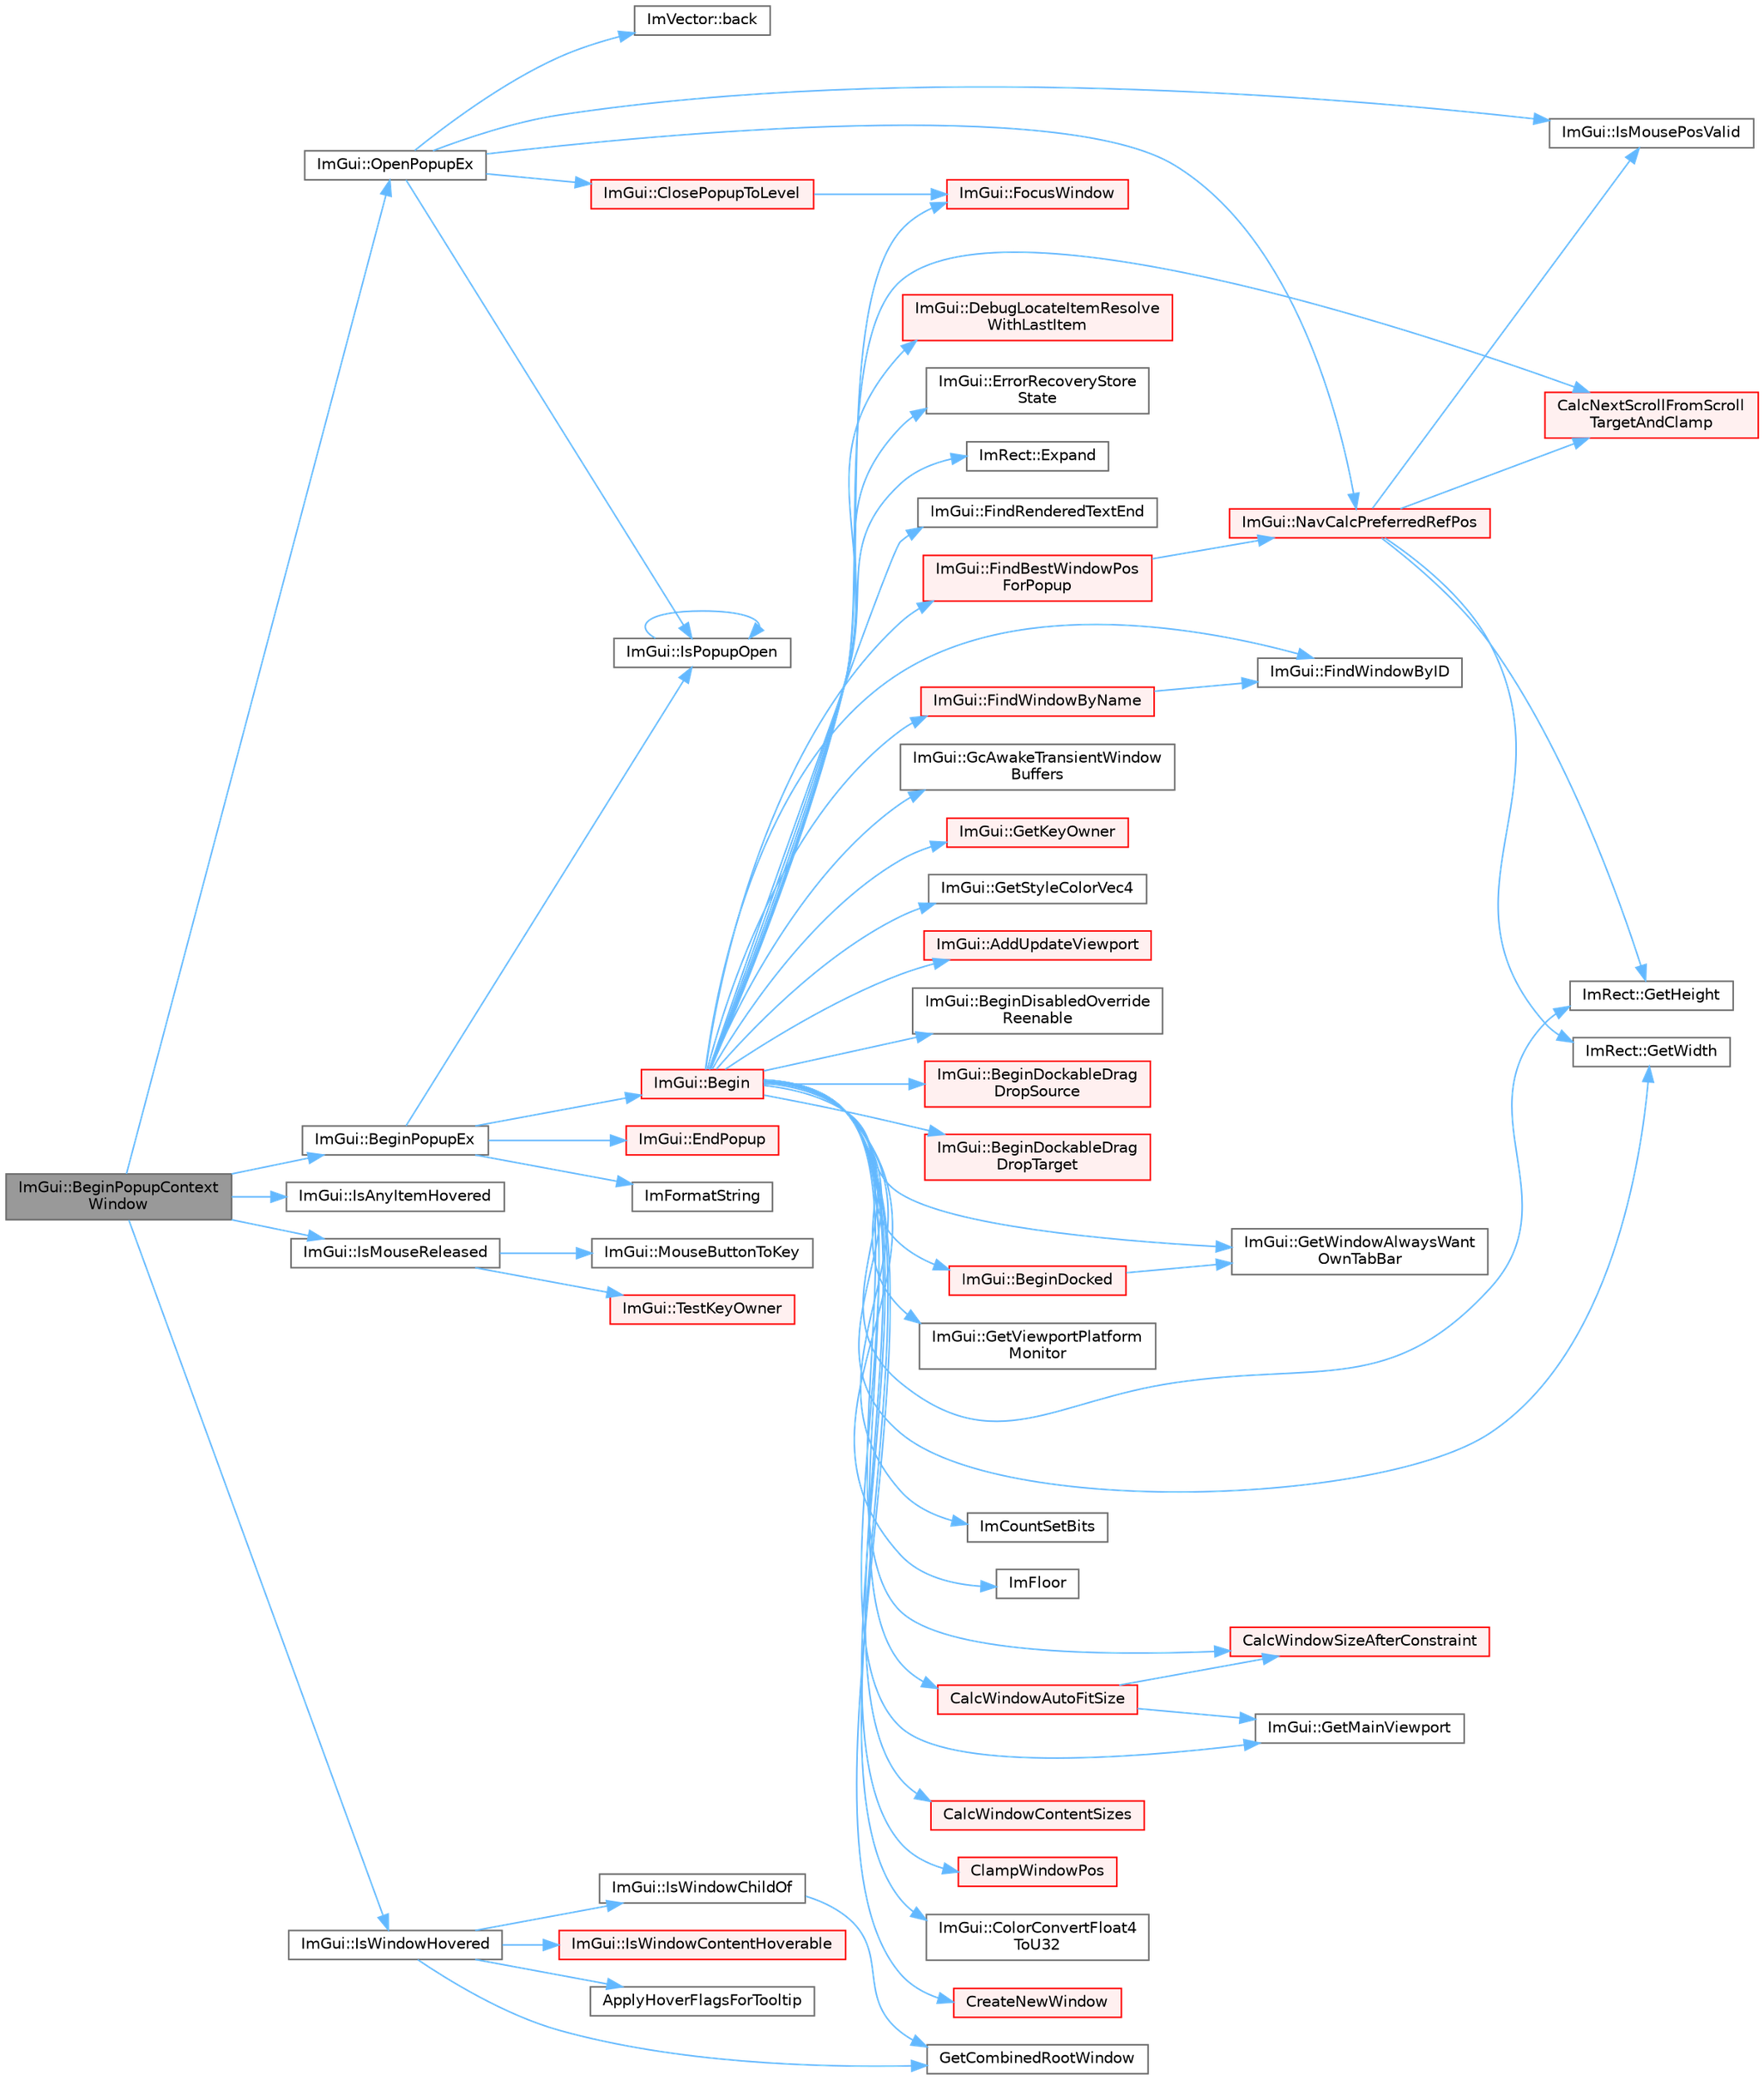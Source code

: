 digraph "ImGui::BeginPopupContextWindow"
{
 // LATEX_PDF_SIZE
  bgcolor="transparent";
  edge [fontname=Helvetica,fontsize=10,labelfontname=Helvetica,labelfontsize=10];
  node [fontname=Helvetica,fontsize=10,shape=box,height=0.2,width=0.4];
  rankdir="LR";
  Node1 [id="Node000001",label="ImGui::BeginPopupContext\lWindow",height=0.2,width=0.4,color="gray40", fillcolor="grey60", style="filled", fontcolor="black",tooltip=" "];
  Node1 -> Node2 [id="edge1_Node000001_Node000002",color="steelblue1",style="solid",tooltip=" "];
  Node2 [id="Node000002",label="ImGui::BeginPopupEx",height=0.2,width=0.4,color="grey40", fillcolor="white", style="filled",URL="$namespace_im_gui.html#a9bb87665314f24d473daefd570d43db1",tooltip=" "];
  Node2 -> Node3 [id="edge2_Node000002_Node000003",color="steelblue1",style="solid",tooltip=" "];
  Node3 [id="Node000003",label="ImGui::Begin",height=0.2,width=0.4,color="red", fillcolor="#FFF0F0", style="filled",URL="$namespace_im_gui.html#a581e58db0bc930bafa4a5d23093a2b99",tooltip=" "];
  Node3 -> Node4 [id="edge3_Node000003_Node000004",color="steelblue1",style="solid",tooltip=" "];
  Node4 [id="Node000004",label="ImGui::AddUpdateViewport",height=0.2,width=0.4,color="red", fillcolor="#FFF0F0", style="filled",URL="$namespace_im_gui.html#ada58e5d3e2efc3cef60f213d771408d8",tooltip=" "];
  Node3 -> Node20 [id="edge4_Node000003_Node000020",color="steelblue1",style="solid",tooltip=" "];
  Node20 [id="Node000020",label="ImGui::BeginDisabledOverride\lReenable",height=0.2,width=0.4,color="grey40", fillcolor="white", style="filled",URL="$namespace_im_gui.html#a26b36756e219b7129f894e1c2feb17a8",tooltip=" "];
  Node3 -> Node21 [id="edge5_Node000003_Node000021",color="steelblue1",style="solid",tooltip=" "];
  Node21 [id="Node000021",label="ImGui::BeginDockableDrag\lDropSource",height=0.2,width=0.4,color="red", fillcolor="#FFF0F0", style="filled",URL="$namespace_im_gui.html#a7a435b1565d4884e42a5ee5667f21a1f",tooltip=" "];
  Node3 -> Node370 [id="edge6_Node000003_Node000370",color="steelblue1",style="solid",tooltip=" "];
  Node370 [id="Node000370",label="ImGui::BeginDockableDrag\lDropTarget",height=0.2,width=0.4,color="red", fillcolor="#FFF0F0", style="filled",URL="$namespace_im_gui.html#a1725ff3becdb963b97c16d69d4c9f308",tooltip=" "];
  Node3 -> Node414 [id="edge7_Node000003_Node000414",color="steelblue1",style="solid",tooltip=" "];
  Node414 [id="Node000414",label="ImGui::BeginDocked",height=0.2,width=0.4,color="red", fillcolor="#FFF0F0", style="filled",URL="$namespace_im_gui.html#a627bb85e7c0ab597360f63719bfb1e55",tooltip=" "];
  Node414 -> Node458 [id="edge8_Node000414_Node000458",color="steelblue1",style="solid",tooltip=" "];
  Node458 [id="Node000458",label="ImGui::GetWindowAlwaysWant\lOwnTabBar",height=0.2,width=0.4,color="grey40", fillcolor="white", style="filled",URL="$namespace_im_gui.html#ae1208499040a30ab6dfd30ca0d14fbc2",tooltip=" "];
  Node3 -> Node263 [id="edge9_Node000003_Node000263",color="steelblue1",style="solid",tooltip=" "];
  Node263 [id="Node000263",label="CalcNextScrollFromScroll\lTargetAndClamp",height=0.2,width=0.4,color="red", fillcolor="#FFF0F0", style="filled",URL="$imgui_8cpp.html#a07abb80a54115cb5cf9da03351e29533",tooltip=" "];
  Node3 -> Node239 [id="edge10_Node000003_Node000239",color="steelblue1",style="solid",tooltip=" "];
  Node239 [id="Node000239",label="CalcWindowAutoFitSize",height=0.2,width=0.4,color="red", fillcolor="#FFF0F0", style="filled",URL="$imgui_8cpp.html#acbe6338daf87dc6ab636f02f1367eb41",tooltip=" "];
  Node239 -> Node242 [id="edge11_Node000239_Node000242",color="steelblue1",style="solid",tooltip=" "];
  Node242 [id="Node000242",label="CalcWindowSizeAfterConstraint",height=0.2,width=0.4,color="red", fillcolor="#FFF0F0", style="filled",URL="$imgui_8cpp.html#a0c4618a6985c33c4936f1d9f1c7b26b4",tooltip=" "];
  Node239 -> Node243 [id="edge12_Node000239_Node000243",color="steelblue1",style="solid",tooltip=" "];
  Node243 [id="Node000243",label="ImGui::GetMainViewport",height=0.2,width=0.4,color="grey40", fillcolor="white", style="filled",URL="$namespace_im_gui.html#a7bf620af1d66ee7d7b06701894d23e60",tooltip=" "];
  Node3 -> Node244 [id="edge13_Node000003_Node000244",color="steelblue1",style="solid",tooltip=" "];
  Node244 [id="Node000244",label="CalcWindowContentSizes",height=0.2,width=0.4,color="red", fillcolor="#FFF0F0", style="filled",URL="$imgui_8cpp.html#a6eddef51b4880a9f1dca88837f71fc6e",tooltip=" "];
  Node3 -> Node242 [id="edge14_Node000003_Node000242",color="steelblue1",style="solid",tooltip=" "];
  Node3 -> Node460 [id="edge15_Node000003_Node000460",color="steelblue1",style="solid",tooltip=" "];
  Node460 [id="Node000460",label="ClampWindowPos",height=0.2,width=0.4,color="red", fillcolor="#FFF0F0", style="filled",URL="$imgui_8cpp.html#a27b88f27774c413d5578ab6a3f989872",tooltip=" "];
  Node3 -> Node90 [id="edge16_Node000003_Node000090",color="steelblue1",style="solid",tooltip=" "];
  Node90 [id="Node000090",label="ImGui::ColorConvertFloat4\lToU32",height=0.2,width=0.4,color="grey40", fillcolor="white", style="filled",URL="$namespace_im_gui.html#abe2691de0b1a71c774ab24cc91564a94",tooltip=" "];
  Node3 -> Node461 [id="edge17_Node000003_Node000461",color="steelblue1",style="solid",tooltip=" "];
  Node461 [id="Node000461",label="CreateNewWindow",height=0.2,width=0.4,color="red", fillcolor="#FFF0F0", style="filled",URL="$imgui_8cpp.html#a3c92847eb67e7138e6f9af0ee66d3b33",tooltip=" "];
  Node3 -> Node112 [id="edge18_Node000003_Node000112",color="steelblue1",style="solid",tooltip=" "];
  Node112 [id="Node000112",label="ImGui::DebugLocateItemResolve\lWithLastItem",height=0.2,width=0.4,color="red", fillcolor="#FFF0F0", style="filled",URL="$namespace_im_gui.html#ae8ab0d7dfc90af8e82db3ed9e7829219",tooltip=" "];
  Node3 -> Node467 [id="edge19_Node000003_Node000467",color="steelblue1",style="solid",tooltip=" "];
  Node467 [id="Node000467",label="ImGui::ErrorRecoveryStore\lState",height=0.2,width=0.4,color="grey40", fillcolor="white", style="filled",URL="$namespace_im_gui.html#ac961d81019f580ffaec6b8857635a348",tooltip=" "];
  Node3 -> Node193 [id="edge20_Node000003_Node000193",color="steelblue1",style="solid",tooltip=" "];
  Node193 [id="Node000193",label="ImRect::Expand",height=0.2,width=0.4,color="grey40", fillcolor="white", style="filled",URL="$struct_im_rect.html#af33a7424c3341d08acd69da30c27c753",tooltip=" "];
  Node3 -> Node468 [id="edge21_Node000003_Node000468",color="steelblue1",style="solid",tooltip=" "];
  Node468 [id="Node000468",label="ImGui::FindBestWindowPos\lForPopup",height=0.2,width=0.4,color="red", fillcolor="#FFF0F0", style="filled",URL="$namespace_im_gui.html#a310ff87cbe678e2c632bf1f5577a7fbd",tooltip=" "];
  Node468 -> Node262 [id="edge22_Node000468_Node000262",color="steelblue1",style="solid",tooltip=" "];
  Node262 [id="Node000262",label="ImGui::NavCalcPreferredRefPos",height=0.2,width=0.4,color="red", fillcolor="#FFF0F0", style="filled",URL="$namespace_im_gui.html#a3fedd0a136d52d72d2fd1e3139b4272c",tooltip=" "];
  Node262 -> Node263 [id="edge23_Node000262_Node000263",color="steelblue1",style="solid",tooltip=" "];
  Node262 -> Node14 [id="edge24_Node000262_Node000014",color="steelblue1",style="solid",tooltip=" "];
  Node14 [id="Node000014",label="ImRect::GetHeight",height=0.2,width=0.4,color="grey40", fillcolor="white", style="filled",URL="$struct_im_rect.html#a748d8ae9cb26508951ec6e2f2df0625b",tooltip=" "];
  Node262 -> Node15 [id="edge25_Node000262_Node000015",color="steelblue1",style="solid",tooltip=" "];
  Node15 [id="Node000015",label="ImRect::GetWidth",height=0.2,width=0.4,color="grey40", fillcolor="white", style="filled",URL="$struct_im_rect.html#afa75cb8491f20901c96166d17dcddac4",tooltip=" "];
  Node262 -> Node261 [id="edge26_Node000262_Node000261",color="steelblue1",style="solid",tooltip=" "];
  Node261 [id="Node000261",label="ImGui::IsMousePosValid",height=0.2,width=0.4,color="grey40", fillcolor="white", style="filled",URL="$namespace_im_gui.html#a22d482190e8f549d5904aded1c6f7778",tooltip=" "];
  Node3 -> Node148 [id="edge27_Node000003_Node000148",color="steelblue1",style="solid",tooltip=" "];
  Node148 [id="Node000148",label="ImGui::FindRenderedTextEnd",height=0.2,width=0.4,color="grey40", fillcolor="white", style="filled",URL="$namespace_im_gui.html#a7671e1dbc803a31b06081b52a771d83f",tooltip=" "];
  Node3 -> Node248 [id="edge28_Node000003_Node000248",color="steelblue1",style="solid",tooltip=" "];
  Node248 [id="Node000248",label="ImGui::FindWindowByID",height=0.2,width=0.4,color="grey40", fillcolor="white", style="filled",URL="$namespace_im_gui.html#a82204d8800dc3a072ddbcbd2aecc48ac",tooltip=" "];
  Node3 -> Node247 [id="edge29_Node000003_Node000247",color="steelblue1",style="solid",tooltip=" "];
  Node247 [id="Node000247",label="ImGui::FindWindowByName",height=0.2,width=0.4,color="red", fillcolor="#FFF0F0", style="filled",URL="$namespace_im_gui.html#abca25f22c02e73d5eb2e9c72c4557813",tooltip=" "];
  Node247 -> Node248 [id="edge30_Node000247_Node000248",color="steelblue1",style="solid",tooltip=" "];
  Node3 -> Node32 [id="edge31_Node000003_Node000032",color="steelblue1",style="solid",tooltip=" "];
  Node32 [id="Node000032",label="ImGui::FocusWindow",height=0.2,width=0.4,color="red", fillcolor="#FFF0F0", style="filled",URL="$namespace_im_gui.html#a27aa6f2f3aa11778c6d023b1b223f262",tooltip=" "];
  Node3 -> Node469 [id="edge32_Node000003_Node000469",color="steelblue1",style="solid",tooltip=" "];
  Node469 [id="Node000469",label="ImGui::GcAwakeTransientWindow\lBuffers",height=0.2,width=0.4,color="grey40", fillcolor="white", style="filled",URL="$namespace_im_gui.html#ad70feca33961fb47a8074074a8da2f80",tooltip=" "];
  Node3 -> Node14 [id="edge33_Node000003_Node000014",color="steelblue1",style="solid",tooltip=" "];
  Node3 -> Node470 [id="edge34_Node000003_Node000470",color="steelblue1",style="solid",tooltip=" "];
  Node470 [id="Node000470",label="ImGui::GetKeyOwner",height=0.2,width=0.4,color="red", fillcolor="#FFF0F0", style="filled",URL="$namespace_im_gui.html#a3976abb319f95d75fe9f6866f9956701",tooltip=" "];
  Node3 -> Node243 [id="edge35_Node000003_Node000243",color="steelblue1",style="solid",tooltip=" "];
  Node3 -> Node471 [id="edge36_Node000003_Node000471",color="steelblue1",style="solid",tooltip=" "];
  Node471 [id="Node000471",label="ImGui::GetStyleColorVec4",height=0.2,width=0.4,color="grey40", fillcolor="white", style="filled",URL="$namespace_im_gui.html#ad838e580972e2c4b3da2b0f60754b662",tooltip=" "];
  Node3 -> Node451 [id="edge37_Node000003_Node000451",color="steelblue1",style="solid",tooltip=" "];
  Node451 [id="Node000451",label="ImGui::GetViewportPlatform\lMonitor",height=0.2,width=0.4,color="grey40", fillcolor="white", style="filled",URL="$namespace_im_gui.html#a2f6bbca8b37a24999b5d04caa77ea6fd",tooltip=" "];
  Node3 -> Node15 [id="edge38_Node000003_Node000015",color="steelblue1",style="solid",tooltip=" "];
  Node3 -> Node458 [id="edge39_Node000003_Node000458",color="steelblue1",style="solid",tooltip=" "];
  Node3 -> Node472 [id="edge40_Node000003_Node000472",color="steelblue1",style="solid",tooltip=" "];
  Node472 [id="Node000472",label="ImCountSetBits",height=0.2,width=0.4,color="grey40", fillcolor="white", style="filled",URL="$imgui__internal_8h.html#aacb58e1a4fda4df9644238d9679d1173",tooltip=" "];
  Node3 -> Node187 [id="edge41_Node000003_Node000187",color="steelblue1",style="solid",tooltip=" "];
  Node187 [id="Node000187",label="ImFloor",height=0.2,width=0.4,color="grey40", fillcolor="white", style="filled",URL="$imgui__internal_8h.html#a51a84b6be21807818b857a8565d97912",tooltip=" "];
  Node2 -> Node245 [id="edge42_Node000002_Node000245",color="steelblue1",style="solid",tooltip=" "];
  Node245 [id="Node000245",label="ImGui::EndPopup",height=0.2,width=0.4,color="red", fillcolor="#FFF0F0", style="filled",URL="$namespace_im_gui.html#aa6a9b5696f2ea7eed7683425fc77b8f2",tooltip=" "];
  Node2 -> Node25 [id="edge43_Node000002_Node000025",color="steelblue1",style="solid",tooltip=" "];
  Node25 [id="Node000025",label="ImFormatString",height=0.2,width=0.4,color="grey40", fillcolor="white", style="filled",URL="$imgui_8cpp.html#a75ccaf7d676b1f567ba888ae42ac3809",tooltip=" "];
  Node2 -> Node251 [id="edge44_Node000002_Node000251",color="steelblue1",style="solid",tooltip=" "];
  Node251 [id="Node000251",label="ImGui::IsPopupOpen",height=0.2,width=0.4,color="grey40", fillcolor="white", style="filled",URL="$namespace_im_gui.html#a0e351145d0936e79948094166757712e",tooltip=" "];
  Node251 -> Node251 [id="edge45_Node000251_Node000251",color="steelblue1",style="solid",tooltip=" "];
  Node1 -> Node302 [id="edge46_Node000001_Node000302",color="steelblue1",style="solid",tooltip=" "];
  Node302 [id="Node000302",label="ImGui::IsAnyItemHovered",height=0.2,width=0.4,color="grey40", fillcolor="white", style="filled",URL="$namespace_im_gui.html#a0512146617bb55e24ebcfbe3ce6553d5",tooltip=" "];
  Node1 -> Node195 [id="edge47_Node000001_Node000195",color="steelblue1",style="solid",tooltip=" "];
  Node195 [id="Node000195",label="ImGui::IsMouseReleased",height=0.2,width=0.4,color="grey40", fillcolor="white", style="filled",URL="$namespace_im_gui.html#ae53a0c1818d2804e3b1331f0c1777434",tooltip=" "];
  Node195 -> Node196 [id="edge48_Node000195_Node000196",color="steelblue1",style="solid",tooltip=" "];
  Node196 [id="Node000196",label="ImGui::MouseButtonToKey",height=0.2,width=0.4,color="grey40", fillcolor="white", style="filled",URL="$namespace_im_gui.html#a25689086f813c9714c4bbd4e3d5e669c",tooltip=" "];
  Node195 -> Node197 [id="edge49_Node000195_Node000197",color="steelblue1",style="solid",tooltip=" "];
  Node197 [id="Node000197",label="ImGui::TestKeyOwner",height=0.2,width=0.4,color="red", fillcolor="#FFF0F0", style="filled",URL="$namespace_im_gui.html#ad12c5be2f1c691e4e6656524248824fb",tooltip=" "];
  Node1 -> Node199 [id="edge50_Node000001_Node000199",color="steelblue1",style="solid",tooltip=" "];
  Node199 [id="Node000199",label="ImGui::IsWindowHovered",height=0.2,width=0.4,color="grey40", fillcolor="white", style="filled",URL="$namespace_im_gui.html#aaed1ebf40cc2cb2ec30b0ba39b91d4a5",tooltip=" "];
  Node199 -> Node74 [id="edge51_Node000199_Node000074",color="steelblue1",style="solid",tooltip=" "];
  Node74 [id="Node000074",label="ApplyHoverFlagsForTooltip",height=0.2,width=0.4,color="grey40", fillcolor="white", style="filled",URL="$imgui_8cpp.html#a989cfbd85e6f3d725efd883c4275872e",tooltip=" "];
  Node199 -> Node200 [id="edge52_Node000199_Node000200",color="steelblue1",style="solid",tooltip=" "];
  Node200 [id="Node000200",label="GetCombinedRootWindow",height=0.2,width=0.4,color="grey40", fillcolor="white", style="filled",URL="$imgui_8cpp.html#a2e83689d96690f83f8eb8373bc00e18c",tooltip=" "];
  Node199 -> Node201 [id="edge53_Node000199_Node000201",color="steelblue1",style="solid",tooltip=" "];
  Node201 [id="Node000201",label="ImGui::IsWindowChildOf",height=0.2,width=0.4,color="grey40", fillcolor="white", style="filled",URL="$namespace_im_gui.html#a9ac223b9e17540da02c233d29914689d",tooltip=" "];
  Node201 -> Node200 [id="edge54_Node000201_Node000200",color="steelblue1",style="solid",tooltip=" "];
  Node199 -> Node77 [id="edge55_Node000199_Node000077",color="steelblue1",style="solid",tooltip=" "];
  Node77 [id="Node000077",label="ImGui::IsWindowContentHoverable",height=0.2,width=0.4,color="red", fillcolor="#FFF0F0", style="filled",URL="$namespace_im_gui.html#ab3095c274afa3c3d73e1d5cae190f469",tooltip=" "];
  Node1 -> Node260 [id="edge56_Node000001_Node000260",color="steelblue1",style="solid",tooltip=" "];
  Node260 [id="Node000260",label="ImGui::OpenPopupEx",height=0.2,width=0.4,color="grey40", fillcolor="white", style="filled",URL="$namespace_im_gui.html#ac1570338b44e1f1311055db7ae41c47b",tooltip=" "];
  Node260 -> Node155 [id="edge57_Node000260_Node000155",color="steelblue1",style="solid",tooltip=" "];
  Node155 [id="Node000155",label="ImVector::back",height=0.2,width=0.4,color="grey40", fillcolor="white", style="filled",URL="$struct_im_vector.html#a2d80e87e81b1b01143c8d8be93e6fde1",tooltip=" "];
  Node260 -> Node41 [id="edge58_Node000260_Node000041",color="steelblue1",style="solid",tooltip=" "];
  Node41 [id="Node000041",label="ImGui::ClosePopupToLevel",height=0.2,width=0.4,color="red", fillcolor="#FFF0F0", style="filled",URL="$namespace_im_gui.html#a0be705dc533a62387dc39ec5c276d2a0",tooltip=" "];
  Node41 -> Node32 [id="edge59_Node000041_Node000032",color="steelblue1",style="solid",tooltip=" "];
  Node260 -> Node261 [id="edge60_Node000260_Node000261",color="steelblue1",style="solid",tooltip=" "];
  Node260 -> Node251 [id="edge61_Node000260_Node000251",color="steelblue1",style="solid",tooltip=" "];
  Node260 -> Node262 [id="edge62_Node000260_Node000262",color="steelblue1",style="solid",tooltip=" "];
}
